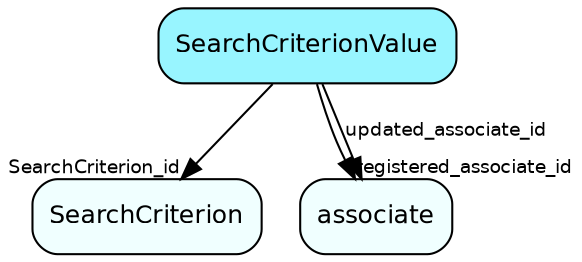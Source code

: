 digraph SearchCriterionValue  {
node [shape = box style="rounded, filled" fontname = "Helvetica" fontsize = "12" ]
edge [fontname = "Helvetica" fontsize = "9"]

SearchCriterionValue[fillcolor = "cadetblue1"]
SearchCriterion[fillcolor = "azure1"]
associate[fillcolor = "azure1"]
SearchCriterionValue -> SearchCriterion [headlabel = "SearchCriterion_id"]
SearchCriterionValue -> associate [headlabel = "registered_associate_id"]
SearchCriterionValue -> associate [label = "updated_associate_id"]
}
